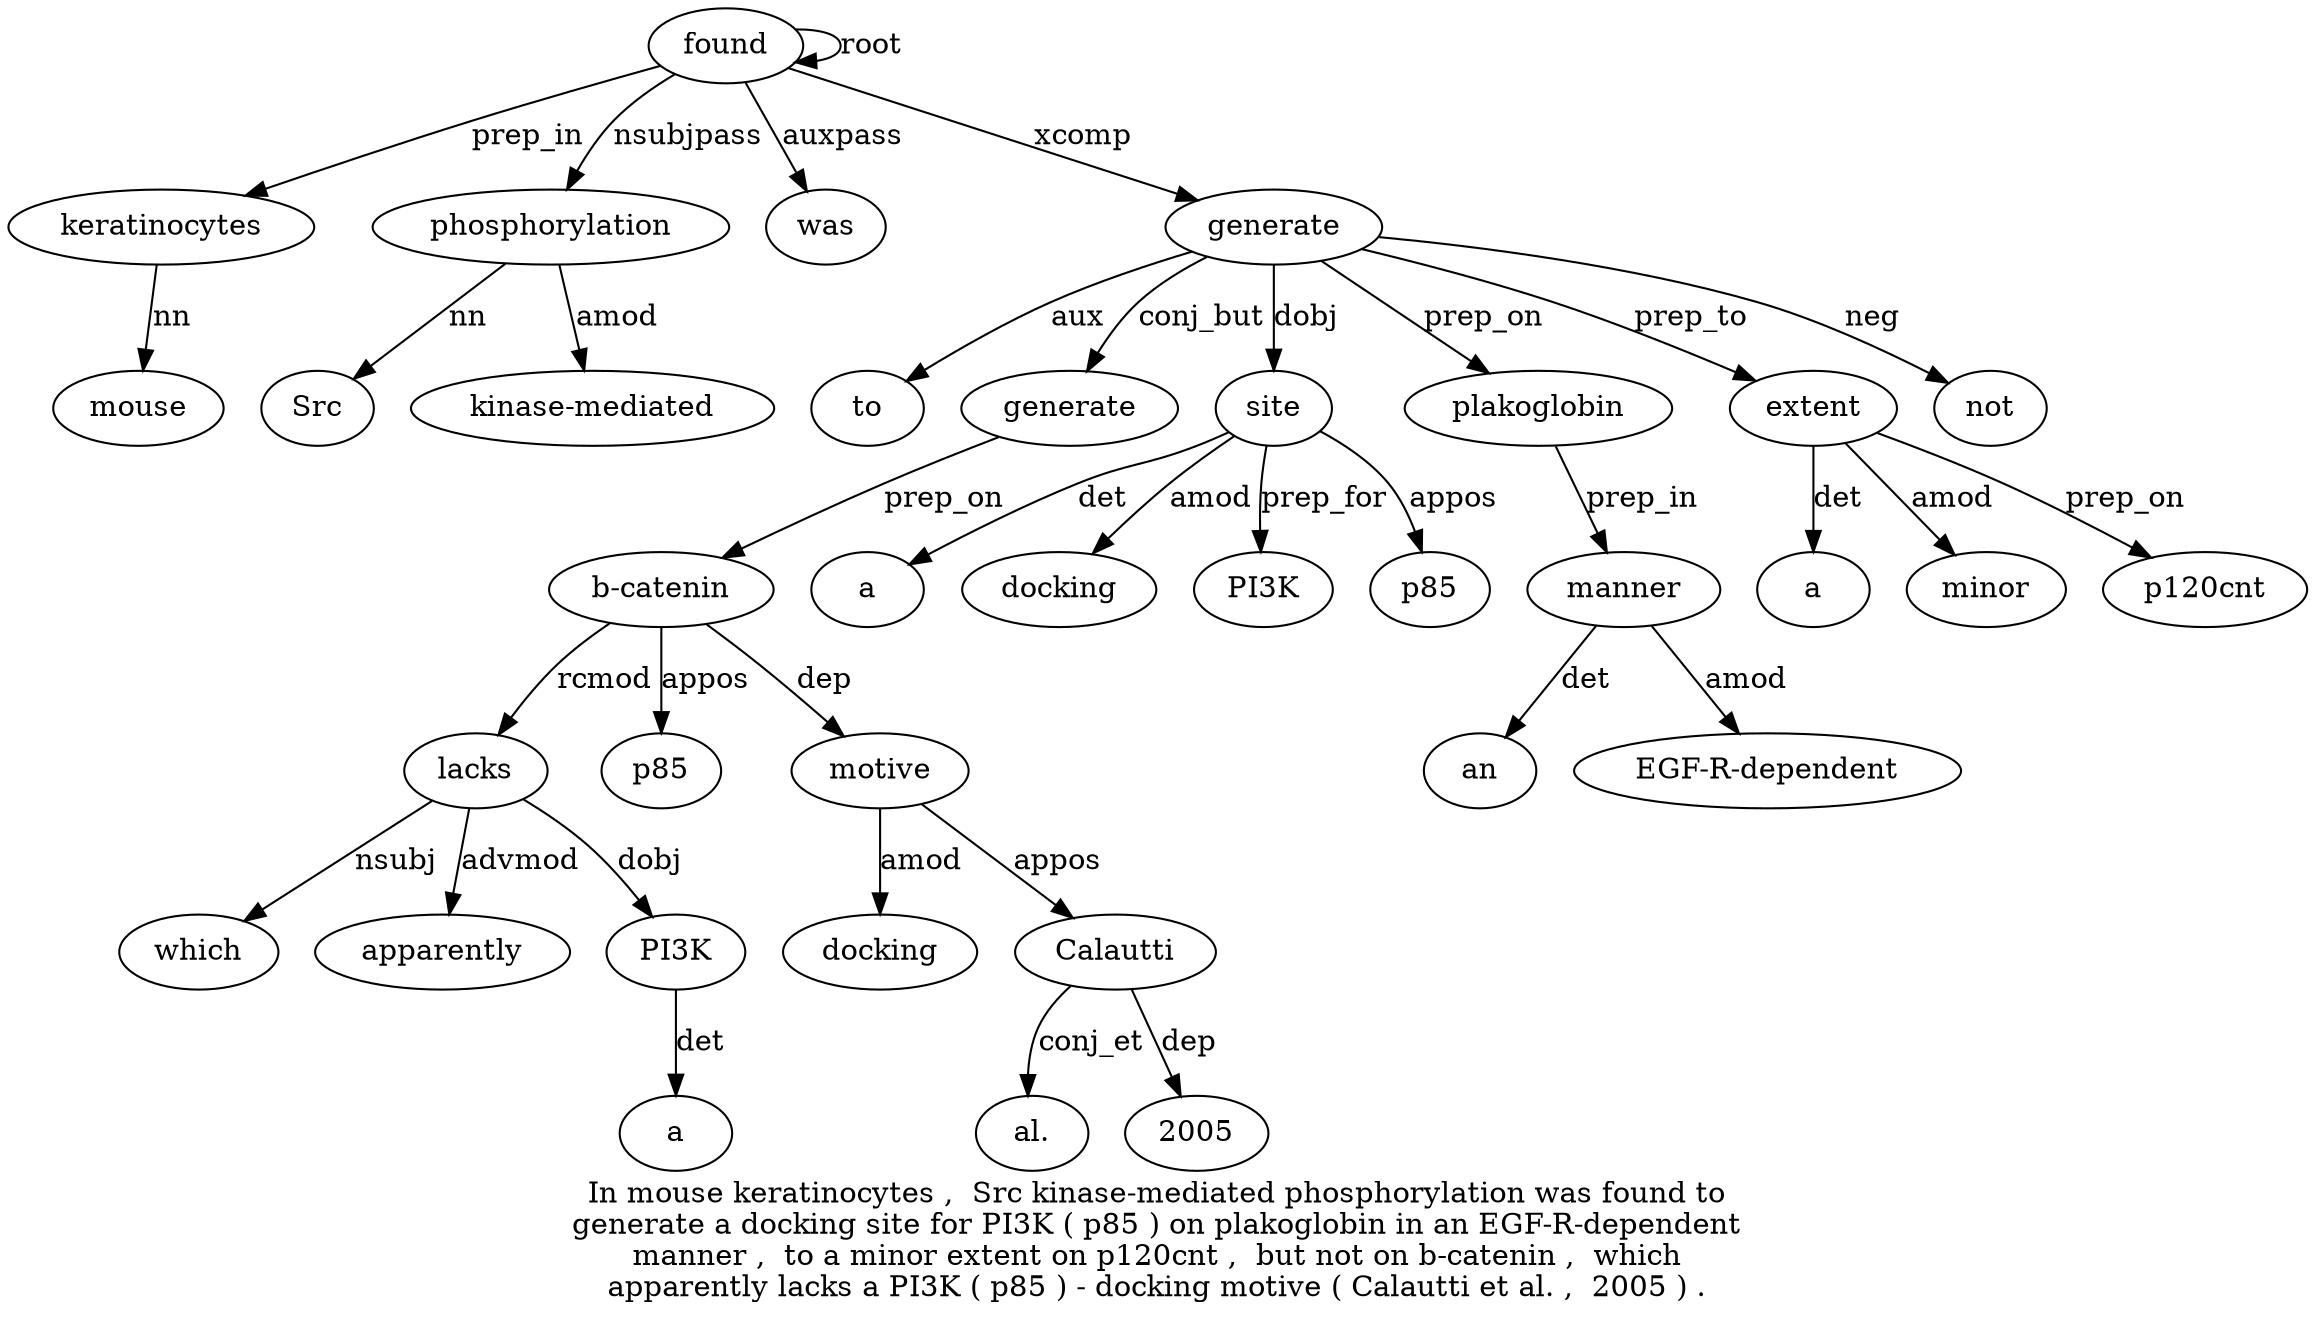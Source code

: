 digraph "In mouse keratinocytes ,  Src kinase-mediated phosphorylation was found to generate a docking site for PI3K ( p85 ) on plakoglobin in an EGF-R-dependent manner ,  to a minor extent on p120cnt ,  but not on b-catenin ,  which apparently lacks a PI3K ( p85 ) - docking motive ( Calautti et al. ,  2005 ) ." {
label="In mouse keratinocytes ,  Src kinase-mediated phosphorylation was found to
generate a docking site for PI3K ( p85 ) on plakoglobin in an EGF-R-dependent
manner ,  to a minor extent on p120cnt ,  but not on b-catenin ,  which
apparently lacks a PI3K ( p85 ) - docking motive ( Calautti et al. ,  2005 ) .";
keratinocytes3 [style=filled, fillcolor=white, label=keratinocytes];
mouse2 [style=filled, fillcolor=white, label=mouse];
keratinocytes3 -> mouse2  [label=nn];
found9 [style=filled, fillcolor=white, label=found];
found9 -> keratinocytes3  [label=prep_in];
phosphorylation7 [style=filled, fillcolor=white, label=phosphorylation];
Src5 [style=filled, fillcolor=white, label=Src];
phosphorylation7 -> Src5  [label=nn];
"kinase-mediated6" [style=filled, fillcolor=white, label="kinase-mediated"];
phosphorylation7 -> "kinase-mediated6"  [label=amod];
found9 -> phosphorylation7  [label=nsubjpass];
was8 [style=filled, fillcolor=white, label=was];
found9 -> was8  [label=auxpass];
found9 -> found9  [label=root];
generate11 [style=filled, fillcolor=white, label=generate];
to10 [style=filled, fillcolor=white, label=to];
generate11 -> to10  [label=aux];
found9 -> generate11  [label=xcomp];
"generate11'" [style=filled, fillcolor=white, label=generate];
generate11 -> "generate11'"  [label=conj_but];
site14 [style=filled, fillcolor=white, label=site];
a12 [style=filled, fillcolor=white, label=a];
site14 -> a12  [label=det];
docking13 [style=filled, fillcolor=white, label=docking];
site14 -> docking13  [label=amod];
generate11 -> site14  [label=dobj];
PI3K16 [style=filled, fillcolor=white, label=PI3K];
site14 -> PI3K16  [label=prep_for];
p851 [style=filled, fillcolor=white, label=p85];
site14 -> p851  [label=appos];
plakoglobin21 [style=filled, fillcolor=white, label=plakoglobin];
generate11 -> plakoglobin21  [label=prep_on];
manner25 [style=filled, fillcolor=white, label=manner];
an23 [style=filled, fillcolor=white, label=an];
manner25 -> an23  [label=det];
"EGF-R-dependent24" [style=filled, fillcolor=white, label="EGF-R-dependent"];
manner25 -> "EGF-R-dependent24"  [label=amod];
plakoglobin21 -> manner25  [label=prep_in];
extent30 [style=filled, fillcolor=white, label=extent];
a28 [style=filled, fillcolor=white, label=a];
extent30 -> a28  [label=det];
minor29 [style=filled, fillcolor=white, label=minor];
extent30 -> minor29  [label=amod];
generate11 -> extent30  [label=prep_to];
p120cnt3 [style=filled, fillcolor=white, label=p120cnt];
extent30 -> p120cnt3  [label=prep_on];
not35 [style=filled, fillcolor=white, label=not];
generate11 -> not35  [label=neg];
"b-catenin37" [style=filled, fillcolor=white, label="b-catenin"];
"generate11'" -> "b-catenin37"  [label=prep_on];
lacks41 [style=filled, fillcolor=white, label=lacks];
which39 [style=filled, fillcolor=white, label=which];
lacks41 -> which39  [label=nsubj];
apparently40 [style=filled, fillcolor=white, label=apparently];
lacks41 -> apparently40  [label=advmod];
"b-catenin37" -> lacks41  [label=rcmod];
PI3K4 [style=filled, fillcolor=white, label=PI3K];
a42 [style=filled, fillcolor=white, label=a];
PI3K4 -> a42  [label=det];
lacks41 -> PI3K4  [label=dobj];
p854 [style=filled, fillcolor=white, label=p85];
"b-catenin37" -> p854  [label=appos];
motive49 [style=filled, fillcolor=white, label=motive];
docking48 [style=filled, fillcolor=white, label=docking];
motive49 -> docking48  [label=amod];
"b-catenin37" -> motive49  [label=dep];
Calautti51 [style=filled, fillcolor=white, label=Calautti];
motive49 -> Calautti51  [label=appos];
"al.53" [style=filled, fillcolor=white, label="al."];
Calautti51 -> "al.53"  [label=conj_et];
2005 [style=filled, fillcolor=white, label=2005];
Calautti51 -> 2005  [label=dep];
}
